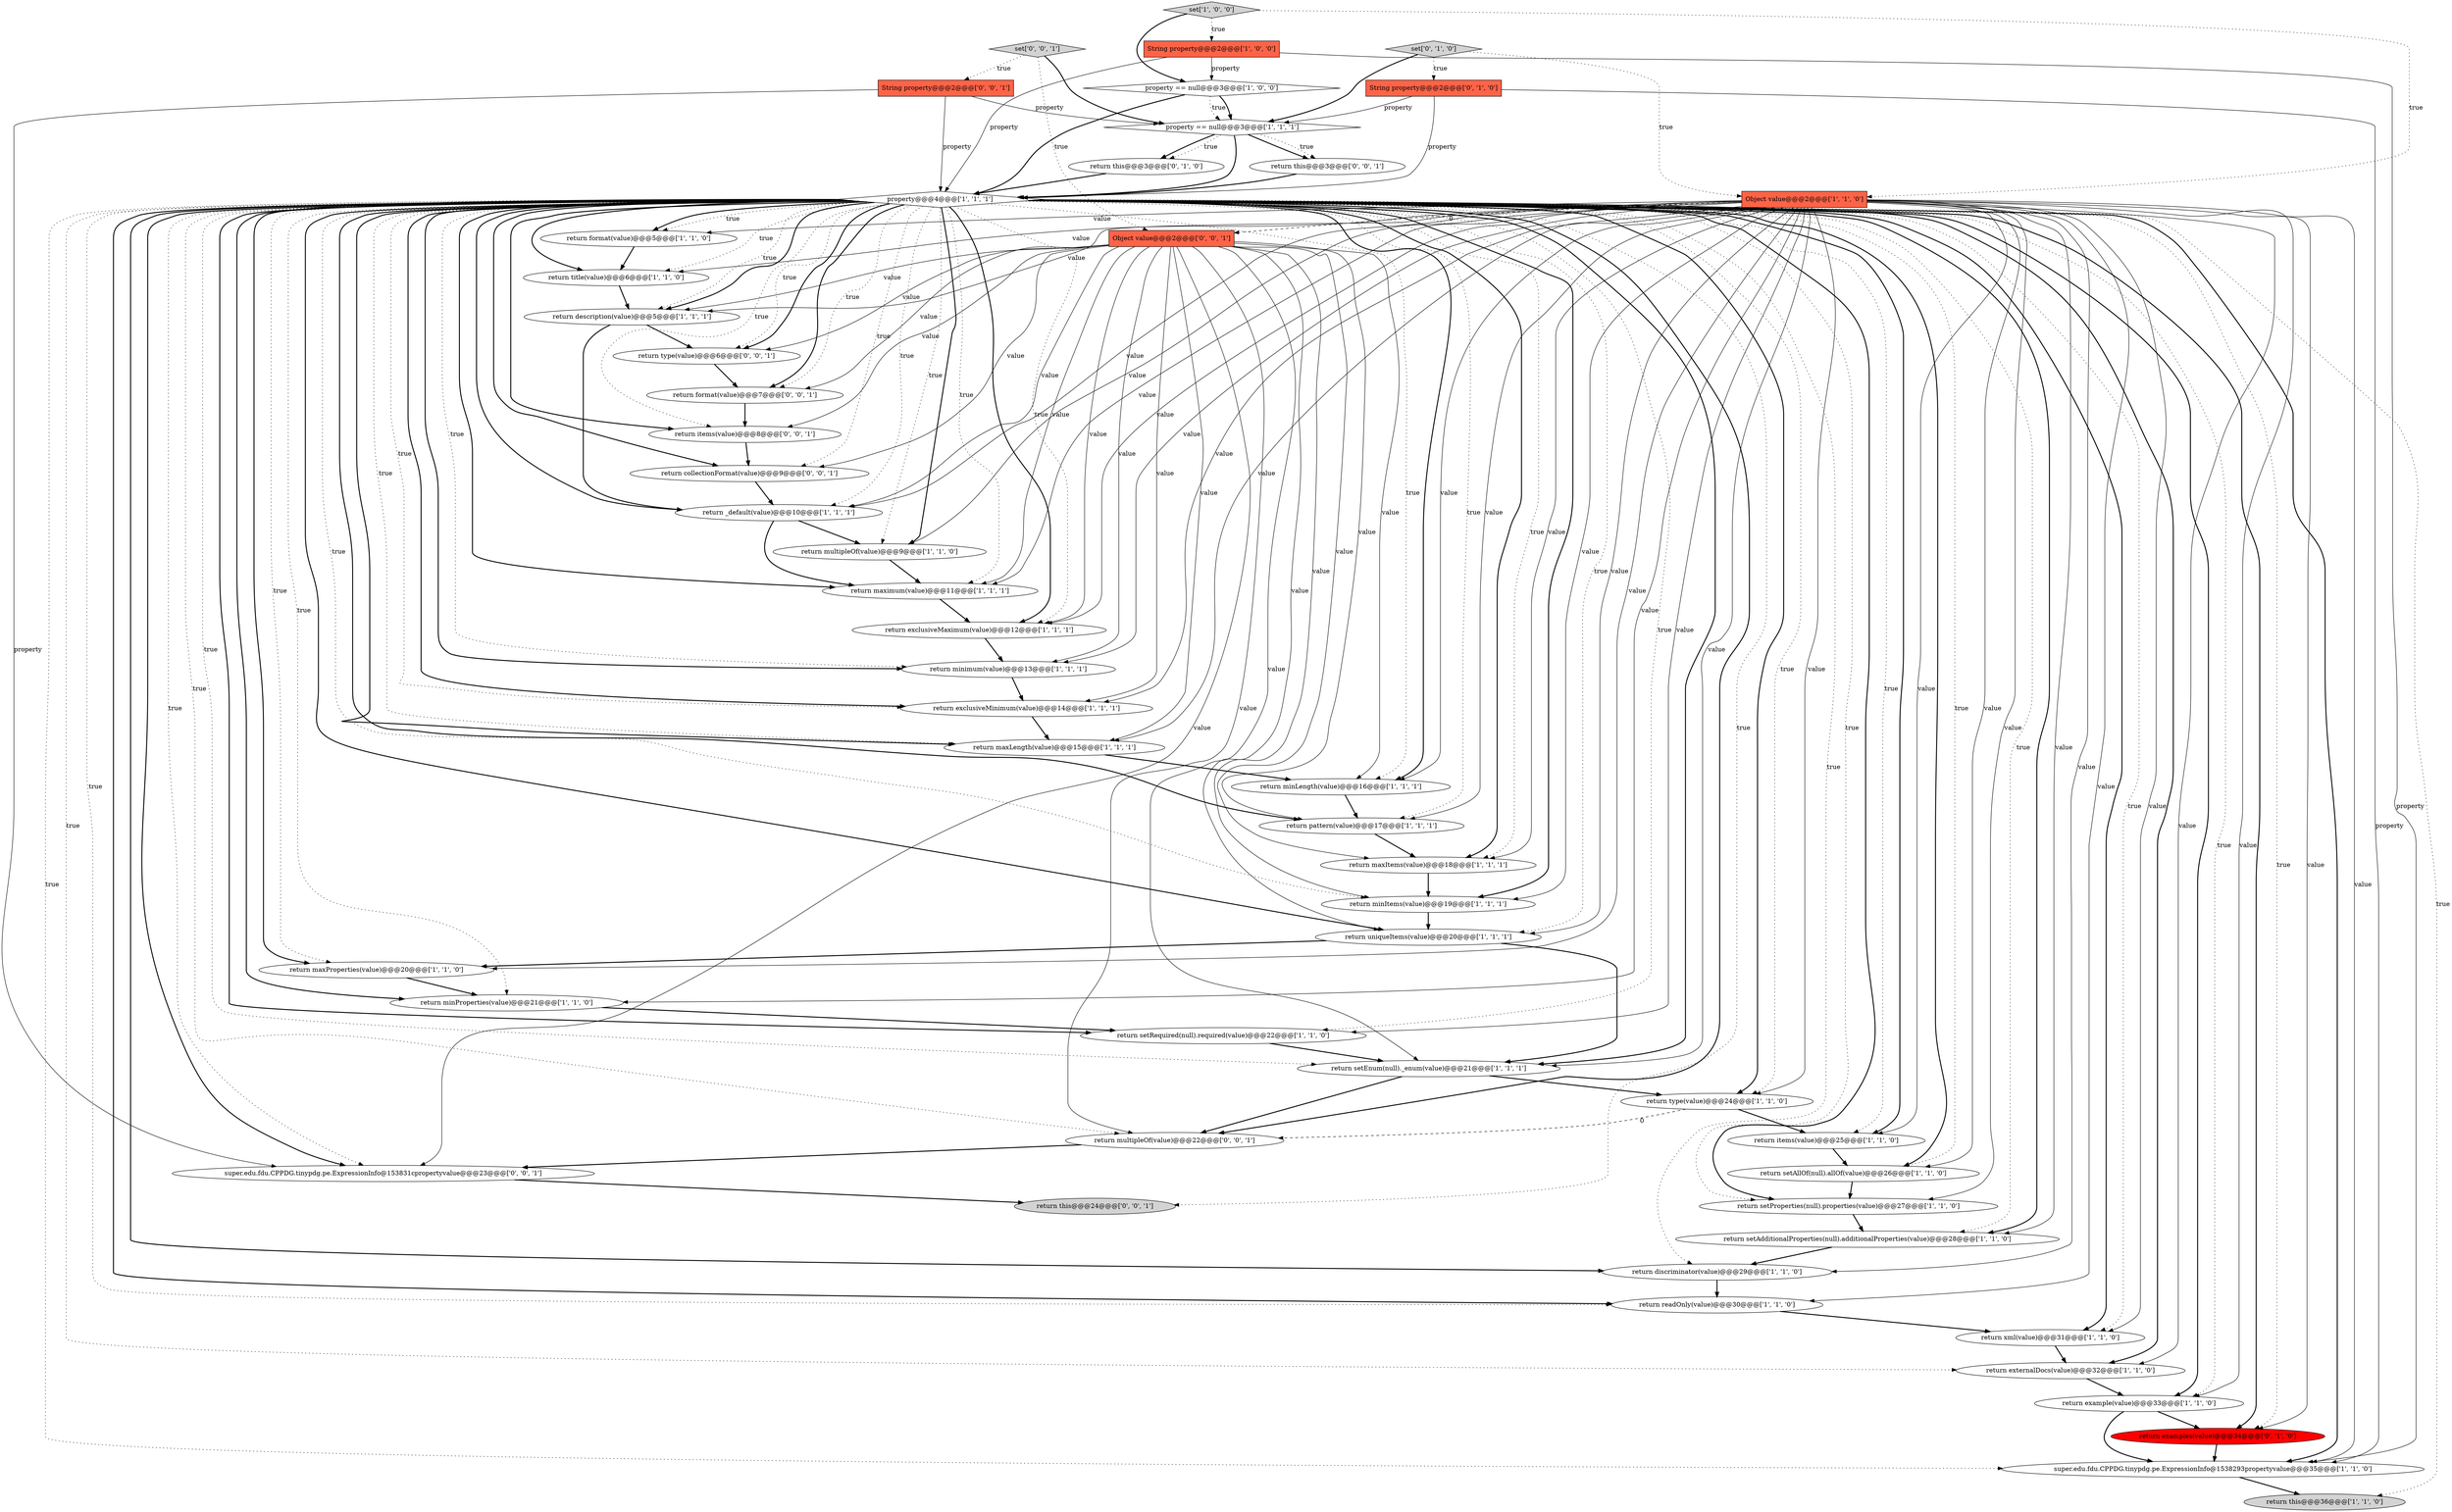 digraph {
47 [style = filled, label = "Object value@@@2@@@['0', '0', '1']", fillcolor = tomato, shape = box image = "AAA0AAABBB3BBB"];
48 [style = filled, label = "return this@@@3@@@['0', '0', '1']", fillcolor = white, shape = ellipse image = "AAA0AAABBB3BBB"];
35 [style = filled, label = "property == null@@@3@@@['1', '0', '0']", fillcolor = white, shape = diamond image = "AAA0AAABBB1BBB"];
8 [style = filled, label = "return maximum(value)@@@11@@@['1', '1', '1']", fillcolor = white, shape = ellipse image = "AAA0AAABBB1BBB"];
5 [style = filled, label = "super.edu.fdu.CPPDG.tinypdg.pe.ExpressionInfo@1538293propertyvalue@@@35@@@['1', '1', '0']", fillcolor = white, shape = ellipse image = "AAA0AAABBB1BBB"];
44 [style = filled, label = "set['0', '0', '1']", fillcolor = lightgray, shape = diamond image = "AAA0AAABBB3BBB"];
13 [style = filled, label = "return example(value)@@@33@@@['1', '1', '0']", fillcolor = white, shape = ellipse image = "AAA0AAABBB1BBB"];
4 [style = filled, label = "return setRequired(null).required(value)@@@22@@@['1', '1', '0']", fillcolor = white, shape = ellipse image = "AAA0AAABBB1BBB"];
43 [style = filled, label = "super.edu.fdu.CPPDG.tinypdg.pe.ExpressionInfo@153831cpropertyvalue@@@23@@@['0', '0', '1']", fillcolor = white, shape = ellipse image = "AAA0AAABBB3BBB"];
29 [style = filled, label = "return pattern(value)@@@17@@@['1', '1', '1']", fillcolor = white, shape = ellipse image = "AAA0AAABBB1BBB"];
9 [style = filled, label = "return minItems(value)@@@19@@@['1', '1', '1']", fillcolor = white, shape = ellipse image = "AAA0AAABBB1BBB"];
31 [style = filled, label = "return title(value)@@@6@@@['1', '1', '0']", fillcolor = white, shape = ellipse image = "AAA0AAABBB1BBB"];
22 [style = filled, label = "return format(value)@@@5@@@['1', '1', '0']", fillcolor = white, shape = ellipse image = "AAA0AAABBB1BBB"];
41 [style = filled, label = "String property@@@2@@@['0', '0', '1']", fillcolor = tomato, shape = box image = "AAA0AAABBB3BBB"];
37 [style = filled, label = "return this@@@3@@@['0', '1', '0']", fillcolor = white, shape = ellipse image = "AAA0AAABBB2BBB"];
0 [style = filled, label = "return setProperties(null).properties(value)@@@27@@@['1', '1', '0']", fillcolor = white, shape = ellipse image = "AAA0AAABBB1BBB"];
25 [style = filled, label = "return minProperties(value)@@@21@@@['1', '1', '0']", fillcolor = white, shape = ellipse image = "AAA0AAABBB1BBB"];
51 [style = filled, label = "return multipleOf(value)@@@22@@@['0', '0', '1']", fillcolor = white, shape = ellipse image = "AAA0AAABBB3BBB"];
34 [style = filled, label = "return setAllOf(null).allOf(value)@@@26@@@['1', '1', '0']", fillcolor = white, shape = ellipse image = "AAA0AAABBB1BBB"];
49 [style = filled, label = "return type(value)@@@6@@@['0', '0', '1']", fillcolor = white, shape = ellipse image = "AAA0AAABBB3BBB"];
32 [style = filled, label = "return maxItems(value)@@@18@@@['1', '1', '1']", fillcolor = white, shape = ellipse image = "AAA0AAABBB1BBB"];
11 [style = filled, label = "return discriminator(value)@@@29@@@['1', '1', '0']", fillcolor = white, shape = ellipse image = "AAA0AAABBB1BBB"];
30 [style = filled, label = "return setEnum(null)._enum(value)@@@21@@@['1', '1', '1']", fillcolor = white, shape = ellipse image = "AAA0AAABBB1BBB"];
20 [style = filled, label = "return maxProperties(value)@@@20@@@['1', '1', '0']", fillcolor = white, shape = ellipse image = "AAA0AAABBB1BBB"];
18 [style = filled, label = "return externalDocs(value)@@@32@@@['1', '1', '0']", fillcolor = white, shape = ellipse image = "AAA0AAABBB1BBB"];
21 [style = filled, label = "return this@@@36@@@['1', '1', '0']", fillcolor = lightgray, shape = ellipse image = "AAA0AAABBB1BBB"];
3 [style = filled, label = "return type(value)@@@24@@@['1', '1', '0']", fillcolor = white, shape = ellipse image = "AAA0AAABBB1BBB"];
19 [style = filled, label = "property@@@4@@@['1', '1', '1']", fillcolor = white, shape = diamond image = "AAA0AAABBB1BBB"];
23 [style = filled, label = "return setAdditionalProperties(null).additionalProperties(value)@@@28@@@['1', '1', '0']", fillcolor = white, shape = ellipse image = "AAA0AAABBB1BBB"];
16 [style = filled, label = "return minimum(value)@@@13@@@['1', '1', '1']", fillcolor = white, shape = ellipse image = "AAA0AAABBB1BBB"];
26 [style = filled, label = "return _default(value)@@@10@@@['1', '1', '1']", fillcolor = white, shape = ellipse image = "AAA0AAABBB1BBB"];
33 [style = filled, label = "return maxLength(value)@@@15@@@['1', '1', '1']", fillcolor = white, shape = ellipse image = "AAA0AAABBB1BBB"];
45 [style = filled, label = "return collectionFormat(value)@@@9@@@['0', '0', '1']", fillcolor = white, shape = ellipse image = "AAA0AAABBB3BBB"];
10 [style = filled, label = "return readOnly(value)@@@30@@@['1', '1', '0']", fillcolor = white, shape = ellipse image = "AAA0AAABBB1BBB"];
28 [style = filled, label = "return exclusiveMaximum(value)@@@12@@@['1', '1', '1']", fillcolor = white, shape = ellipse image = "AAA0AAABBB1BBB"];
36 [style = filled, label = "property == null@@@3@@@['1', '1', '1']", fillcolor = white, shape = diamond image = "AAA0AAABBB1BBB"];
24 [style = filled, label = "return uniqueItems(value)@@@20@@@['1', '1', '1']", fillcolor = white, shape = ellipse image = "AAA0AAABBB1BBB"];
15 [style = filled, label = "String property@@@2@@@['1', '0', '0']", fillcolor = tomato, shape = box image = "AAA0AAABBB1BBB"];
40 [style = filled, label = "set['0', '1', '0']", fillcolor = lightgray, shape = diamond image = "AAA0AAABBB2BBB"];
2 [style = filled, label = "return minLength(value)@@@16@@@['1', '1', '1']", fillcolor = white, shape = ellipse image = "AAA0AAABBB1BBB"];
46 [style = filled, label = "return this@@@24@@@['0', '0', '1']", fillcolor = lightgray, shape = ellipse image = "AAA0AAABBB3BBB"];
39 [style = filled, label = "String property@@@2@@@['0', '1', '0']", fillcolor = tomato, shape = box image = "AAA0AAABBB2BBB"];
14 [style = filled, label = "return items(value)@@@25@@@['1', '1', '0']", fillcolor = white, shape = ellipse image = "AAA0AAABBB1BBB"];
6 [style = filled, label = "return xml(value)@@@31@@@['1', '1', '0']", fillcolor = white, shape = ellipse image = "AAA0AAABBB1BBB"];
17 [style = filled, label = "set['1', '0', '0']", fillcolor = lightgray, shape = diamond image = "AAA0AAABBB1BBB"];
12 [style = filled, label = "return multipleOf(value)@@@9@@@['1', '1', '0']", fillcolor = white, shape = ellipse image = "AAA0AAABBB1BBB"];
1 [style = filled, label = "return exclusiveMinimum(value)@@@14@@@['1', '1', '1']", fillcolor = white, shape = ellipse image = "AAA0AAABBB1BBB"];
27 [style = filled, label = "Object value@@@2@@@['1', '1', '0']", fillcolor = tomato, shape = box image = "AAA0AAABBB1BBB"];
42 [style = filled, label = "return items(value)@@@8@@@['0', '0', '1']", fillcolor = white, shape = ellipse image = "AAA0AAABBB3BBB"];
50 [style = filled, label = "return format(value)@@@7@@@['0', '0', '1']", fillcolor = white, shape = ellipse image = "AAA0AAABBB3BBB"];
38 [style = filled, label = "return examples(value)@@@34@@@['0', '1', '0']", fillcolor = red, shape = ellipse image = "AAA1AAABBB2BBB"];
7 [style = filled, label = "return description(value)@@@5@@@['1', '1', '1']", fillcolor = white, shape = ellipse image = "AAA0AAABBB1BBB"];
19->10 [style = dotted, label="true"];
27->7 [style = solid, label="value"];
40->39 [style = dotted, label="true"];
27->10 [style = solid, label="value"];
27->29 [style = solid, label="value"];
27->20 [style = solid, label="value"];
47->24 [style = solid, label="value"];
42->45 [style = bold, label=""];
47->43 [style = solid, label="value"];
47->51 [style = solid, label="value"];
39->36 [style = solid, label="property"];
27->34 [style = solid, label="value"];
19->11 [style = bold, label=""];
27->4 [style = solid, label="value"];
19->45 [style = dotted, label="true"];
36->48 [style = dotted, label="true"];
47->29 [style = solid, label="value"];
7->49 [style = bold, label=""];
24->30 [style = bold, label=""];
19->24 [style = bold, label=""];
7->26 [style = bold, label=""];
3->51 [style = dashed, label="0"];
19->5 [style = bold, label=""];
19->1 [style = bold, label=""];
26->12 [style = bold, label=""];
1->33 [style = bold, label=""];
17->15 [style = dotted, label="true"];
27->25 [style = solid, label="value"];
19->9 [style = bold, label=""];
19->11 [style = dotted, label="true"];
27->33 [style = solid, label="value"];
44->47 [style = dotted, label="true"];
47->9 [style = solid, label="value"];
27->26 [style = solid, label="value"];
27->11 [style = solid, label="value"];
19->28 [style = bold, label=""];
27->31 [style = solid, label="value"];
47->30 [style = solid, label="value"];
19->3 [style = bold, label=""];
17->27 [style = dotted, label="true"];
47->8 [style = solid, label="value"];
27->23 [style = solid, label="value"];
9->24 [style = bold, label=""];
47->7 [style = solid, label="value"];
17->35 [style = bold, label=""];
19->42 [style = bold, label=""];
8->28 [style = bold, label=""];
19->34 [style = bold, label=""];
47->50 [style = solid, label="value"];
47->2 [style = solid, label="value"];
19->18 [style = bold, label=""];
27->14 [style = solid, label="value"];
19->12 [style = bold, label=""];
19->38 [style = dotted, label="true"];
19->20 [style = bold, label=""];
27->22 [style = solid, label="value"];
19->33 [style = dotted, label="true"];
47->49 [style = solid, label="value"];
19->21 [style = dotted, label="true"];
27->28 [style = solid, label="value"];
19->2 [style = bold, label=""];
47->42 [style = solid, label="value"];
15->5 [style = solid, label="property"];
19->6 [style = bold, label=""];
20->25 [style = bold, label=""];
39->19 [style = solid, label="property"];
34->0 [style = bold, label=""];
43->46 [style = bold, label=""];
19->25 [style = bold, label=""];
24->20 [style = bold, label=""];
5->21 [style = bold, label=""];
27->8 [style = solid, label="value"];
0->23 [style = bold, label=""];
19->13 [style = bold, label=""];
19->29 [style = dotted, label="true"];
27->0 [style = solid, label="value"];
47->1 [style = solid, label="value"];
19->4 [style = dotted, label="true"];
19->3 [style = dotted, label="true"];
47->26 [style = solid, label="value"];
27->9 [style = solid, label="value"];
19->0 [style = dotted, label="true"];
19->26 [style = bold, label=""];
29->32 [style = bold, label=""];
27->1 [style = solid, label="value"];
27->2 [style = solid, label="value"];
19->22 [style = dotted, label="true"];
19->9 [style = dotted, label="true"];
13->5 [style = bold, label=""];
47->32 [style = solid, label="value"];
27->24 [style = solid, label="value"];
36->37 [style = bold, label=""];
27->5 [style = solid, label="value"];
19->38 [style = bold, label=""];
19->22 [style = bold, label=""];
27->47 [style = dashed, label="0"];
19->26 [style = dotted, label="true"];
19->33 [style = bold, label=""];
47->16 [style = solid, label="value"];
38->5 [style = bold, label=""];
19->1 [style = dotted, label="true"];
19->34 [style = dotted, label="true"];
47->45 [style = solid, label="value"];
19->29 [style = bold, label=""];
27->6 [style = solid, label="value"];
6->18 [style = bold, label=""];
19->18 [style = dotted, label="true"];
19->12 [style = dotted, label="true"];
27->32 [style = solid, label="value"];
19->10 [style = bold, label=""];
26->8 [style = bold, label=""];
19->50 [style = bold, label=""];
19->7 [style = dotted, label="true"];
19->24 [style = dotted, label="true"];
19->30 [style = dotted, label="true"];
19->42 [style = dotted, label="true"];
10->6 [style = bold, label=""];
19->8 [style = dotted, label="true"];
39->5 [style = solid, label="property"];
36->37 [style = dotted, label="true"];
31->7 [style = bold, label=""];
19->0 [style = bold, label=""];
49->50 [style = bold, label=""];
19->16 [style = bold, label=""];
32->9 [style = bold, label=""];
15->35 [style = solid, label="property"];
19->28 [style = dotted, label="true"];
19->45 [style = bold, label=""];
19->32 [style = bold, label=""];
19->14 [style = bold, label=""];
50->42 [style = bold, label=""];
16->1 [style = bold, label=""];
30->3 [style = bold, label=""];
40->36 [style = bold, label=""];
11->10 [style = bold, label=""];
12->8 [style = bold, label=""];
19->43 [style = dotted, label="true"];
27->38 [style = solid, label="value"];
19->5 [style = dotted, label="true"];
41->36 [style = solid, label="property"];
51->43 [style = bold, label=""];
27->12 [style = solid, label="value"];
40->27 [style = dotted, label="true"];
23->11 [style = bold, label=""];
19->51 [style = bold, label=""];
19->43 [style = bold, label=""];
19->31 [style = dotted, label="true"];
41->43 [style = solid, label="property"];
33->2 [style = bold, label=""];
36->19 [style = bold, label=""];
47->28 [style = solid, label="value"];
19->50 [style = dotted, label="true"];
27->3 [style = solid, label="value"];
19->14 [style = dotted, label="true"];
19->25 [style = dotted, label="true"];
15->19 [style = solid, label="property"];
44->36 [style = bold, label=""];
19->31 [style = bold, label=""];
19->2 [style = dotted, label="true"];
19->20 [style = dotted, label="true"];
35->36 [style = dotted, label="true"];
3->14 [style = bold, label=""];
35->19 [style = bold, label=""];
22->31 [style = bold, label=""];
25->4 [style = bold, label=""];
19->23 [style = dotted, label="true"];
19->49 [style = dotted, label="true"];
14->34 [style = bold, label=""];
27->16 [style = solid, label="value"];
19->13 [style = dotted, label="true"];
28->16 [style = bold, label=""];
47->33 [style = solid, label="value"];
19->8 [style = bold, label=""];
30->51 [style = bold, label=""];
27->13 [style = solid, label="value"];
27->18 [style = solid, label="value"];
19->51 [style = dotted, label="true"];
4->30 [style = bold, label=""];
41->19 [style = solid, label="property"];
19->49 [style = bold, label=""];
19->32 [style = dotted, label="true"];
19->23 [style = bold, label=""];
36->48 [style = bold, label=""];
19->46 [style = dotted, label="true"];
19->16 [style = dotted, label="true"];
18->13 [style = bold, label=""];
48->19 [style = bold, label=""];
13->38 [style = bold, label=""];
45->26 [style = bold, label=""];
19->6 [style = dotted, label="true"];
27->30 [style = solid, label="value"];
19->4 [style = bold, label=""];
37->19 [style = bold, label=""];
35->36 [style = bold, label=""];
2->29 [style = bold, label=""];
19->7 [style = bold, label=""];
44->41 [style = dotted, label="true"];
19->30 [style = bold, label=""];
}
